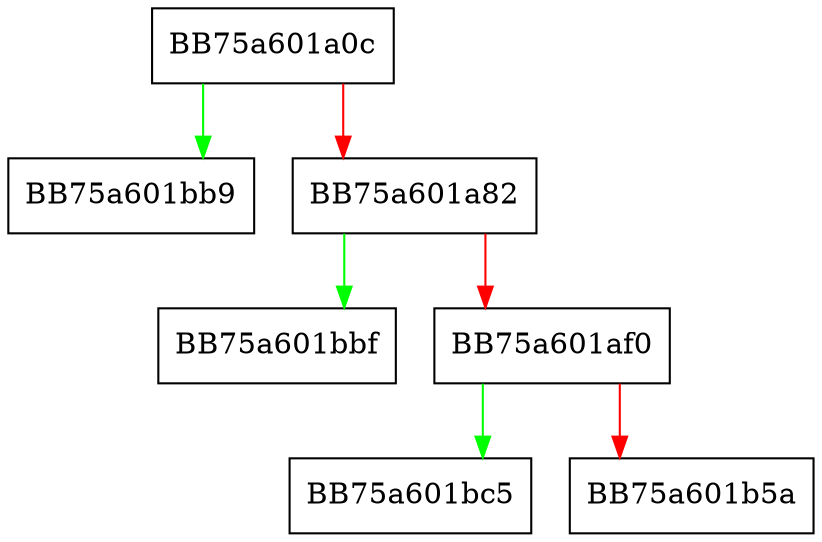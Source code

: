 digraph get_cpu_brand_string {
  node [shape="box"];
  graph [splines=ortho];
  BB75a601a0c -> BB75a601bb9 [color="green"];
  BB75a601a0c -> BB75a601a82 [color="red"];
  BB75a601a82 -> BB75a601bbf [color="green"];
  BB75a601a82 -> BB75a601af0 [color="red"];
  BB75a601af0 -> BB75a601bc5 [color="green"];
  BB75a601af0 -> BB75a601b5a [color="red"];
}